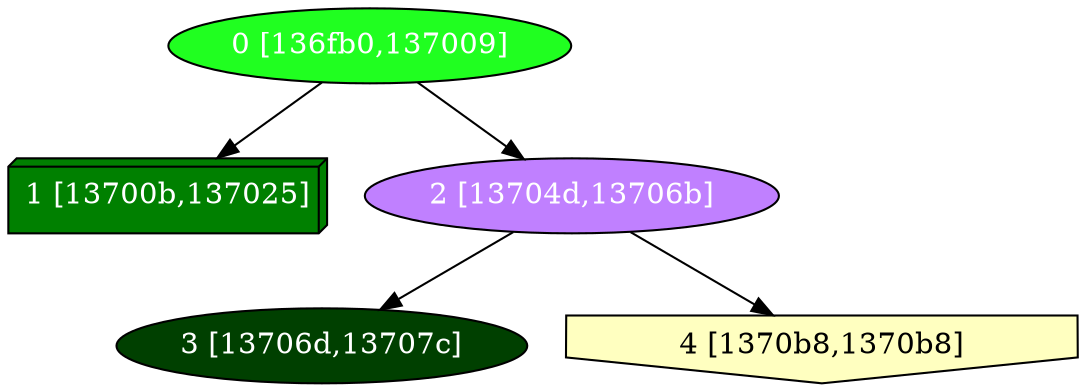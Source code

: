 diGraph libnss3{
	libnss3_0  [style=filled fillcolor="#20FF20" fontcolor="#ffffff" shape=oval label="0 [136fb0,137009]"]
	libnss3_1  [style=filled fillcolor="#008000" fontcolor="#ffffff" shape=box3d label="1 [13700b,137025]"]
	libnss3_2  [style=filled fillcolor="#C080FF" fontcolor="#ffffff" shape=oval label="2 [13704d,13706b]"]
	libnss3_3  [style=filled fillcolor="#004000" fontcolor="#ffffff" shape=oval label="3 [13706d,13707c]"]
	libnss3_4  [style=filled fillcolor="#FFFFC0" fontcolor="#000000" shape=invhouse label="4 [1370b8,1370b8]"]

	libnss3_0 -> libnss3_1
	libnss3_0 -> libnss3_2
	libnss3_2 -> libnss3_3
	libnss3_2 -> libnss3_4
}